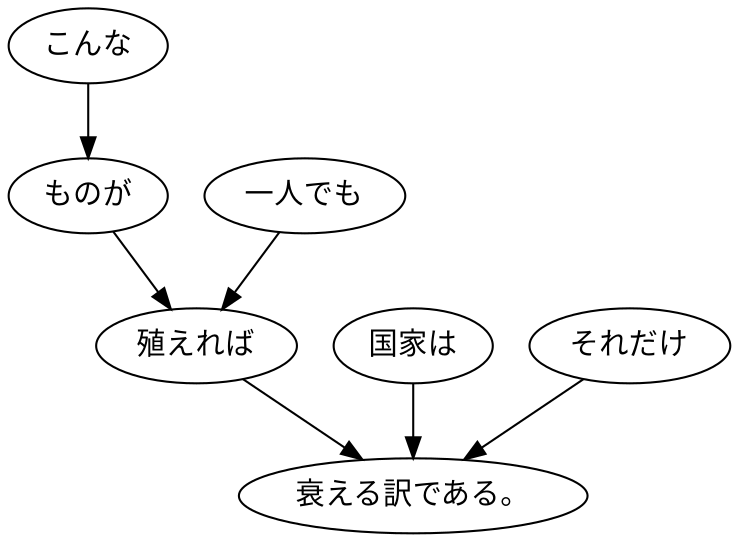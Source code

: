 digraph graph6669 {
	node0 [label="こんな"];
	node1 [label="ものが"];
	node2 [label="一人でも"];
	node3 [label="殖えれば"];
	node4 [label="国家は"];
	node5 [label="それだけ"];
	node6 [label="衰える訳である。"];
	node0 -> node1;
	node1 -> node3;
	node2 -> node3;
	node3 -> node6;
	node4 -> node6;
	node5 -> node6;
}
